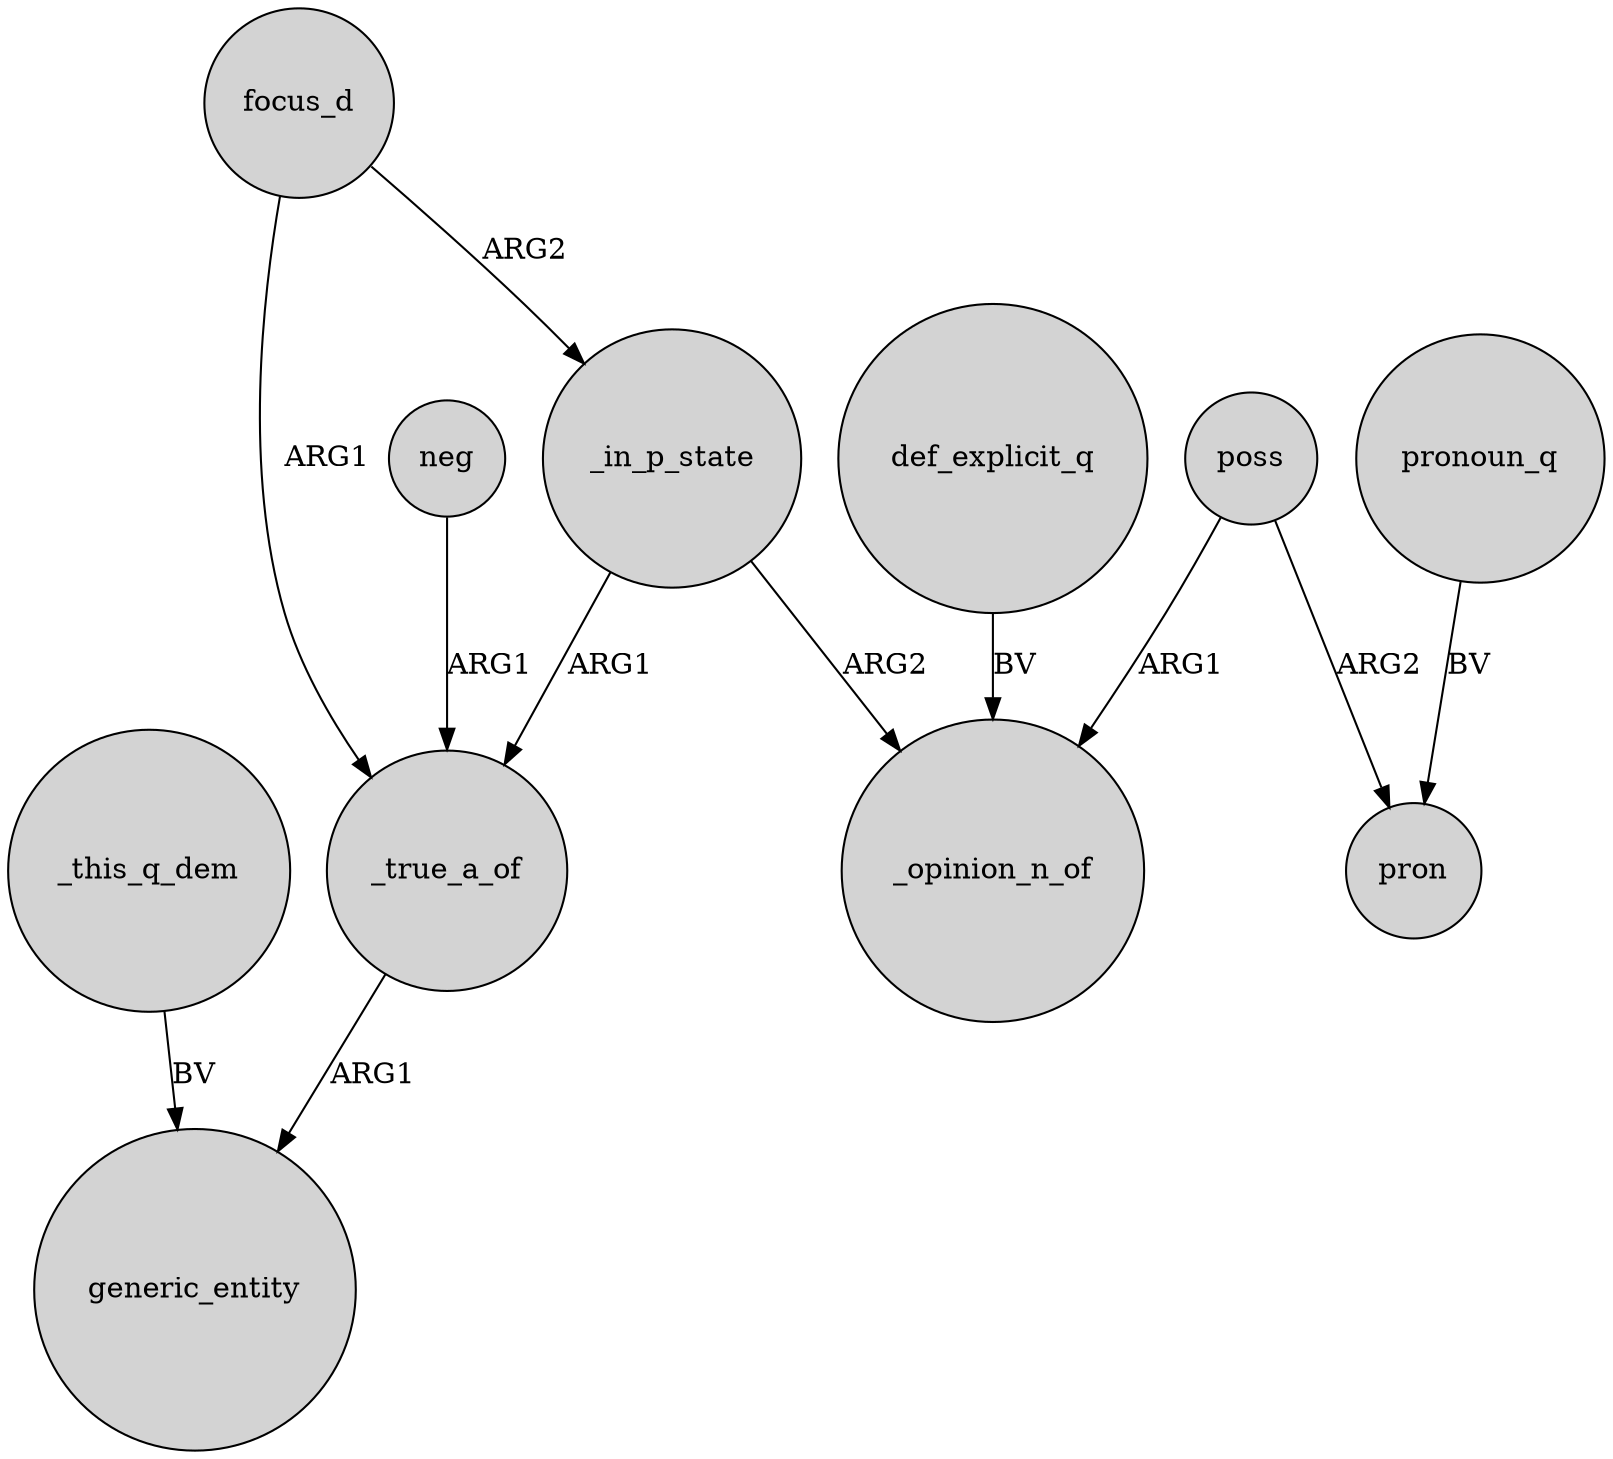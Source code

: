 digraph {
	node [shape=circle style=filled]
	_in_p_state -> _true_a_of [label=ARG1]
	_this_q_dem -> generic_entity [label=BV]
	poss -> pron [label=ARG2]
	_true_a_of -> generic_entity [label=ARG1]
	def_explicit_q -> _opinion_n_of [label=BV]
	poss -> _opinion_n_of [label=ARG1]
	focus_d -> _in_p_state [label=ARG2]
	neg -> _true_a_of [label=ARG1]
	_in_p_state -> _opinion_n_of [label=ARG2]
	focus_d -> _true_a_of [label=ARG1]
	pronoun_q -> pron [label=BV]
}
